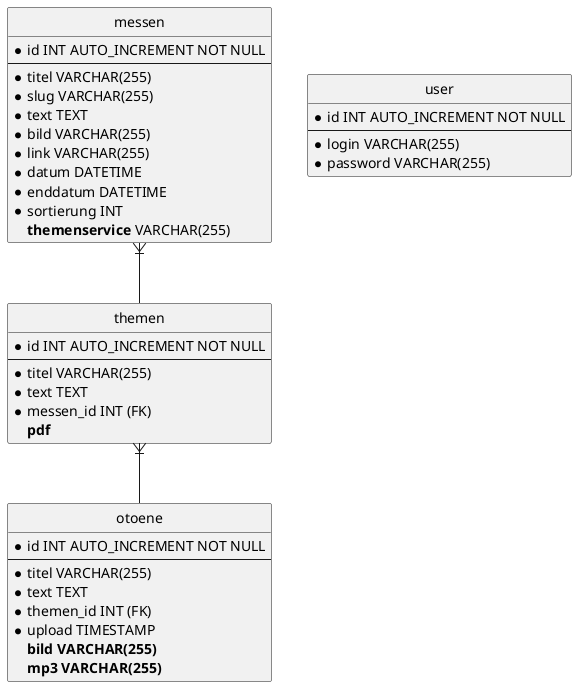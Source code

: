 @startuml
hide circle
hide empty members

entity messen {
  * id INT AUTO_INCREMENT NOT NULL
  --
  * titel VARCHAR(255)
  * slug VARCHAR(255)
  * text TEXT
  * bild VARCHAR(255)
  * link VARCHAR(255)
  * datum DATETIME
  * enddatum DATETIME
  * sortierung INT
  **themenservice** VARCHAR(255)
}
entity themen {
  * id INT AUTO_INCREMENT NOT NULL
  --
  * titel VARCHAR(255)
  * text TEXT
  * messen_id INT (FK)
  **pdf**
}
entity otoene {
  * id INT AUTO_INCREMENT NOT NULL
  --
  * titel VARCHAR(255)
	* text TEXT 
  * themen_id INT (FK)
  * upload TIMESTAMP
	**bild VARCHAR(255)**
	**mp3 VARCHAR(255)**
}	
entity user {
  * id INT AUTO_INCREMENT NOT NULL
  --
  * login VARCHAR(255)
	* password VARCHAR(255)
}

messen }|-- themen
themen }|-- otoene
@enduml
